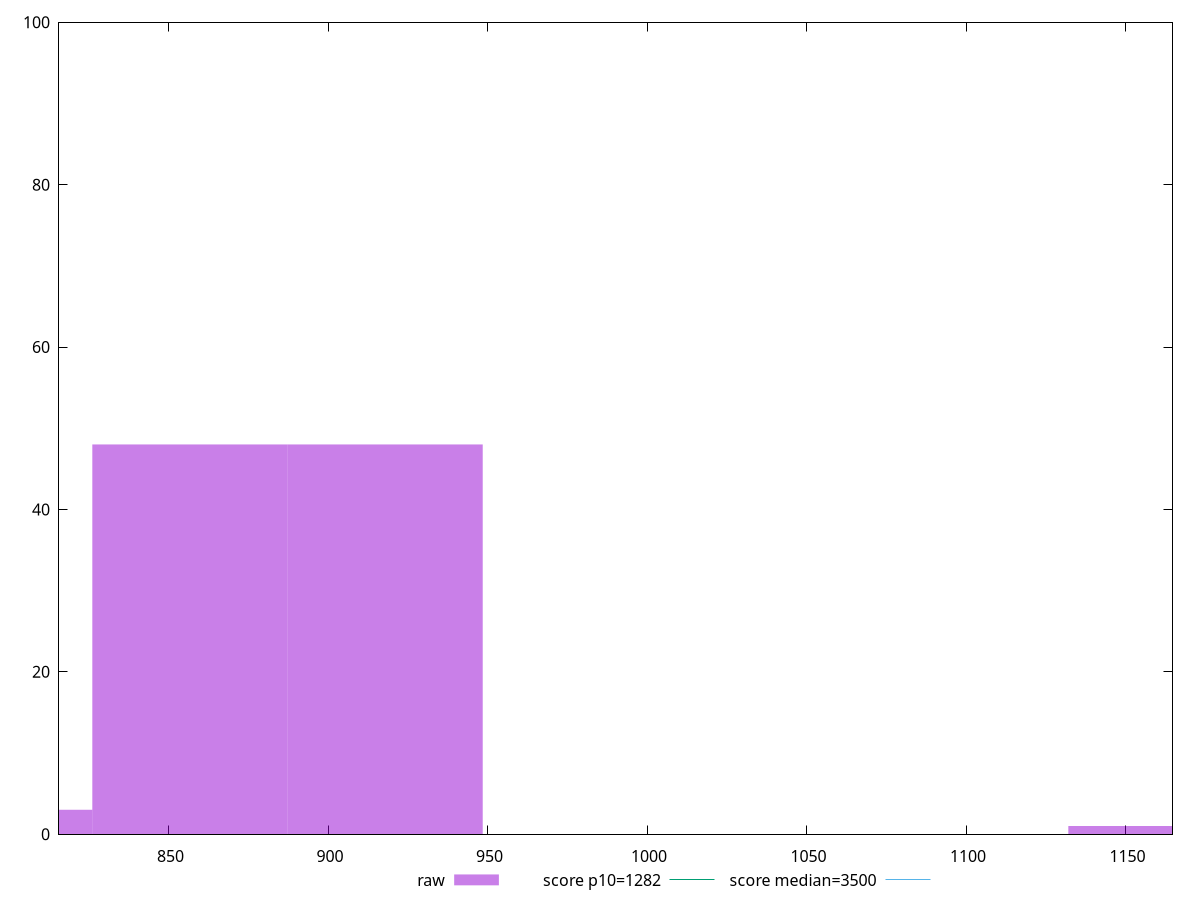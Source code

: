 reset

$raw <<EOF
1162.6411662897672 1
917.8746049656056 48
856.6829646345652 48
795.4913243035248 3
EOF

set key outside below
set boxwidth 61.191640331040375
set xrange [815.6440000000005:1164.7000000000005]
set yrange [0:100]
set trange [0:100]
set style fill transparent solid 0.5 noborder

set parametric
set terminal svg size 640, 490 enhanced background rgb 'white'
set output "reports/report_00033_2021-03-01T14-23-16.841Z/bootup-time/samples/astro/raw/histogram.svg"

plot $raw title "raw" with boxes, \
     1282,t title "score p10=1282", \
     3500,t title "score median=3500"

reset

